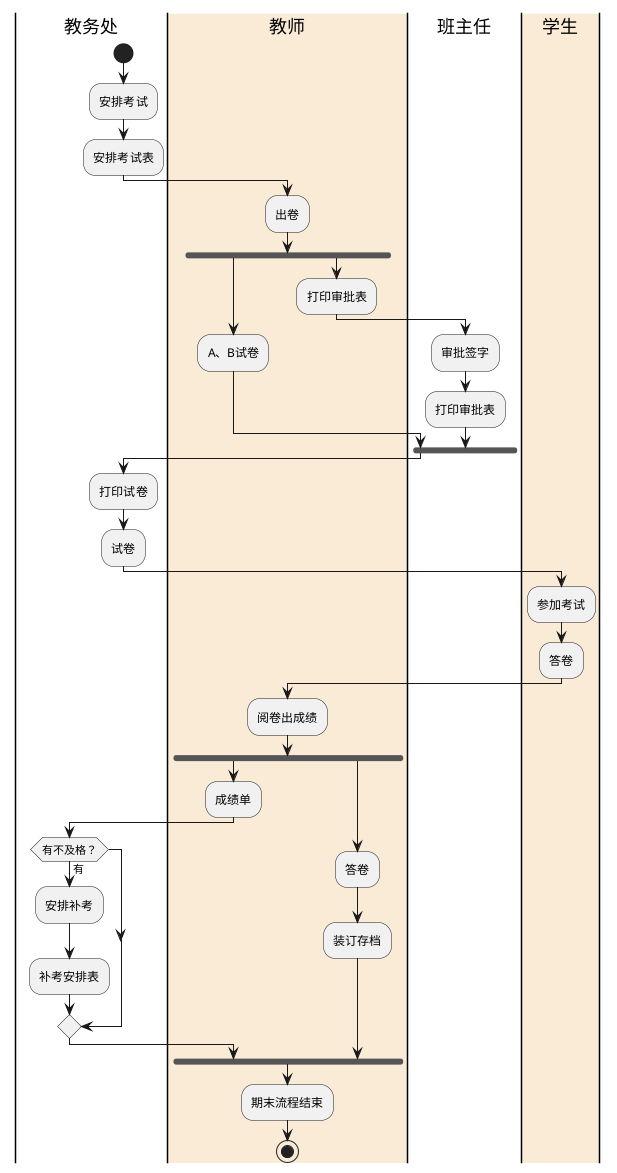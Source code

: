 @startuml
|教务处|
start
:安排考试;
:安排考试表;
|#AntiqueWhite|教师|
:出卷;
fork
    :A、B试卷;
fork again
    :打印审批表;
        |班主任|
    :审批签字;
    :打印审批表;
end fork
|教务处|
:打印试卷;
:试卷;
|#AntiqueWhite|学生|
:参加考试;
:答卷;
|教师|
:阅卷出成绩;
fork
    :成绩单;
    |教务处|
    if(有不及格？)then(有)
        :安排补考;
        :补考安排表;
    endif
fork again
|教师|
:答卷;
:装订存档;
endfork
:期末流程结束;
stop
@enduml
